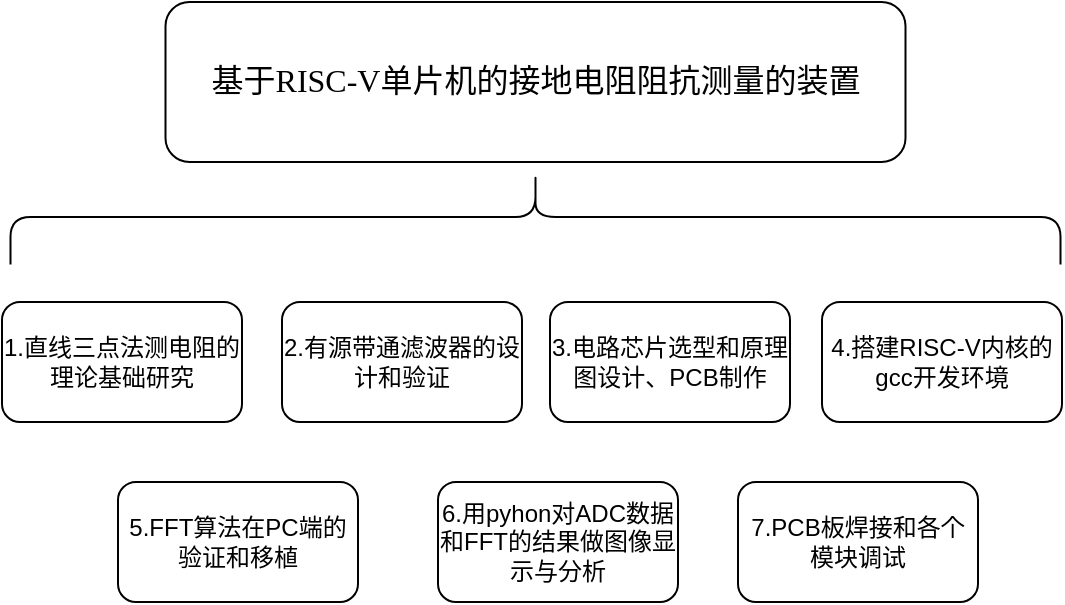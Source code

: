 <mxfile version="20.0.1" type="github">
  <diagram id="QvxMBBVeg6zyAkM6D_pC" name="Page-1">
    <mxGraphModel dx="877" dy="469" grid="1" gridSize="10" guides="1" tooltips="1" connect="1" arrows="1" fold="1" page="1" pageScale="1" pageWidth="827" pageHeight="1169" math="0" shadow="0">
      <root>
        <mxCell id="0" />
        <mxCell id="1" parent="0" />
        <mxCell id="dnnVuCcSxBWRgz99yjNH-2" value="&lt;div style=&quot;line-height: 1.15; font-size: 14px;&quot;&gt;&lt;span style=&quot;font-size: 16px; font-family: SimSun, STSong;&quot;&gt;基于RISC-V单片机的接地电阻阻抗测量的装置&lt;/span&gt;&lt;/div&gt;" style="rounded=1;whiteSpace=wrap;html=1;" vertex="1" parent="1">
          <mxGeometry x="113.75" y="320" width="370" height="80" as="geometry" />
        </mxCell>
        <mxCell id="dnnVuCcSxBWRgz99yjNH-3" value="1.直线三点法测电阻的理论基础研究" style="rounded=1;whiteSpace=wrap;html=1;" vertex="1" parent="1">
          <mxGeometry x="32" y="470" width="120" height="60" as="geometry" />
        </mxCell>
        <mxCell id="dnnVuCcSxBWRgz99yjNH-4" value="2.有源带通滤波器的设计和验证" style="rounded=1;whiteSpace=wrap;html=1;" vertex="1" parent="1">
          <mxGeometry x="172" y="470" width="120" height="60" as="geometry" />
        </mxCell>
        <mxCell id="dnnVuCcSxBWRgz99yjNH-5" value="3.电路芯片选型和原理图设计、PCB制作" style="rounded=1;whiteSpace=wrap;html=1;" vertex="1" parent="1">
          <mxGeometry x="306" y="470" width="120" height="60" as="geometry" />
        </mxCell>
        <mxCell id="dnnVuCcSxBWRgz99yjNH-6" value="4.搭建RISC-V内核的gcc开发环境" style="rounded=1;whiteSpace=wrap;html=1;" vertex="1" parent="1">
          <mxGeometry x="442" y="470" width="120" height="60" as="geometry" />
        </mxCell>
        <mxCell id="dnnVuCcSxBWRgz99yjNH-7" value="5.FFT算法在PC端的验证和移植" style="rounded=1;whiteSpace=wrap;html=1;" vertex="1" parent="1">
          <mxGeometry x="90" y="560" width="120" height="60" as="geometry" />
        </mxCell>
        <mxCell id="dnnVuCcSxBWRgz99yjNH-8" value="6.用pyhon对ADC数据和FFT的结果做图像显示与分析" style="rounded=1;whiteSpace=wrap;html=1;" vertex="1" parent="1">
          <mxGeometry x="250" y="560" width="120" height="60" as="geometry" />
        </mxCell>
        <mxCell id="dnnVuCcSxBWRgz99yjNH-9" value="7.PCB板焊接和各个模块调试" style="rounded=1;whiteSpace=wrap;html=1;" vertex="1" parent="1">
          <mxGeometry x="400" y="560" width="120" height="60" as="geometry" />
        </mxCell>
        <mxCell id="dnnVuCcSxBWRgz99yjNH-10" value="" style="shape=curlyBracket;whiteSpace=wrap;html=1;rounded=1;flipH=1;rotation=-90;" vertex="1" parent="1">
          <mxGeometry x="275" y="165" width="47.5" height="525" as="geometry" />
        </mxCell>
      </root>
    </mxGraphModel>
  </diagram>
</mxfile>

